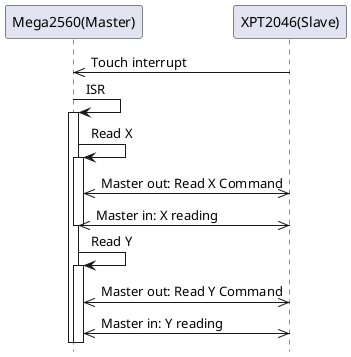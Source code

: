 @startuml
hide footbox
skinparam shadowing false

participant "Mega2560(Master)"
participant "XPT2046(Slave)"

"Mega2560(Master)"<<-"XPT2046(Slave)" : Touch interrupt
"Mega2560(Master)"->"Mega2560(Master)"++ : ISR
"Mega2560(Master)"->"Mega2560(Master)" ++ : Read X
"Mega2560(Master)"<<->>"XPT2046(Slave)" : Master out: Read X Command
"Mega2560(Master)"<<->>"XPT2046(Slave)" : Master in: X reading
deactivate "Mega2560(Master)"
"Mega2560(Master)"->"Mega2560(Master)" ++ : Read Y
"Mega2560(Master)"<<->>"XPT2046(Slave)" : Master out: Read Y Command
"Mega2560(Master)"<<->>"XPT2046(Slave)" : Master in: Y reading

@enduml